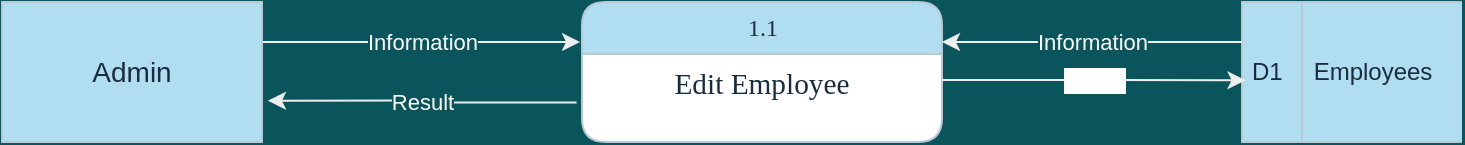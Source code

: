 <mxfile version="14.6.13" type="device"><diagram id="hPmhkPrX2oZp4jwRZmj6" name="Page-1"><mxGraphModel dx="709" dy="706" grid="1" gridSize="10" guides="1" tooltips="1" connect="1" arrows="1" fold="1" page="1" pageScale="1" pageWidth="850" pageHeight="1100" background="#09555B" math="0" shadow="0"><root><mxCell id="0"/><mxCell id="1" parent="0"/><mxCell id="6IGM082bD7x2zOWScded-11" value="Information" style="edgeStyle=orthogonalEdgeStyle;curved=0;rounded=1;sketch=0;orthogonalLoop=1;jettySize=auto;html=1;fontColor=#FFFFFF;strokeColor=#EEEEEE;labelBackgroundColor=#09555B;" edge="1" parent="1" source="6IGM082bD7x2zOWScded-12"><mxGeometry relative="1" as="geometry"><mxPoint x="379" y="230" as="targetPoint"/><Array as="points"><mxPoint x="260" y="230"/><mxPoint x="260" y="230"/></Array></mxGeometry></mxCell><mxCell id="6IGM082bD7x2zOWScded-12" value="&lt;font style=&quot;font-size: 14px&quot;&gt;Admin&lt;/font&gt;" style="rounded=0;whiteSpace=wrap;html=1;fillColor=#B1DDF0;strokeColor=#BAC8D3;fontColor=#182E3E;" vertex="1" parent="1"><mxGeometry x="90" y="210" width="130" height="70" as="geometry"/></mxCell><mxCell id="6IGM082bD7x2zOWScded-13" value="Result" style="edgeStyle=orthogonalEdgeStyle;curved=0;rounded=1;sketch=0;orthogonalLoop=1;jettySize=auto;html=1;entryX=1.023;entryY=0.705;entryDx=0;entryDy=0;entryPerimeter=0;fontColor=#FFFFFF;strokeColor=#EEEEEE;exitX=-0.015;exitY=0.934;exitDx=0;exitDy=0;exitPerimeter=0;labelBackgroundColor=#09555B;" edge="1" parent="1" source="6IGM082bD7x2zOWScded-15" target="6IGM082bD7x2zOWScded-12"><mxGeometry relative="1" as="geometry"/></mxCell><mxCell id="6IGM082bD7x2zOWScded-14" value="1.1" style="swimlane;html=1;fontStyle=0;childLayout=stackLayout;horizontal=1;startSize=26;fillColor=#B1DDF0;horizontalStack=0;resizeParent=1;resizeLast=0;collapsible=1;marginBottom=0;swimlaneFillColor=#ffffff;align=center;rounded=1;shadow=0;comic=0;labelBackgroundColor=none;strokeWidth=1;fontFamily=Verdana;fontSize=12;strokeColor=#BAC8D3;fontColor=#182E3E;" vertex="1" parent="1"><mxGeometry x="380" y="210" width="180" height="70" as="geometry"><mxRectangle x="380" y="210" width="50" height="26" as="alternateBounds"/></mxGeometry></mxCell><mxCell id="6IGM082bD7x2zOWScded-15" value="&lt;span id=&quot;docs-internal-guid-54e838d1-7fff-f729-35b7-6f94d2176117&quot;&gt;&lt;span style=&quot;font-size: 11pt ; font-family: &amp;#34;times new roman&amp;#34; ; background-color: transparent ; vertical-align: baseline&quot;&gt;Edit Employee&lt;/span&gt;&lt;/span&gt;" style="text;html=1;strokeColor=none;fillColor=none;spacingLeft=4;spacingRight=4;whiteSpace=wrap;overflow=hidden;rotatable=0;points=[[0,0.5],[1,0.5]];portConstraint=eastwest;fontColor=#182E3E;align=center;" vertex="1" parent="6IGM082bD7x2zOWScded-14"><mxGeometry y="26" width="180" height="26" as="geometry"/></mxCell><mxCell id="6IGM082bD7x2zOWScded-19" value="D1" style="html=1;dashed=0;whitespace=wrap;shape=mxgraph.dfd.dataStoreID;align=left;spacingLeft=3;points=[[0,0],[0.5,0],[1,0],[0,0.5],[1,0.5],[0,1],[0.5,1],[1,1]];fillColor=#B1DDF0;strokeColor=#BAC8D3;fontColor=#182E3E;" vertex="1" parent="1"><mxGeometry x="710" y="210" width="110" height="70" as="geometry"/></mxCell><mxCell id="6IGM082bD7x2zOWScded-20" value="Employees" style="text;html=1;align=center;verticalAlign=middle;resizable=0;points=[];autosize=1;strokeColor=none;fontColor=#182E3E;" vertex="1" parent="1"><mxGeometry x="740" y="235" width="70" height="20" as="geometry"/></mxCell><mxCell id="6IGM082bD7x2zOWScded-22" value="Information" style="edgeStyle=orthogonalEdgeStyle;curved=0;rounded=1;sketch=0;orthogonalLoop=1;jettySize=auto;html=1;fontColor=#FFFFFF;strokeColor=#EEEEEE;labelBackgroundColor=#09555B;" edge="1" parent="1" source="6IGM082bD7x2zOWScded-19"><mxGeometry relative="1" as="geometry"><mxPoint x="560" y="230" as="targetPoint"/><mxPoint x="710" y="245" as="sourcePoint"/><Array as="points"><mxPoint x="560" y="230"/></Array></mxGeometry></mxCell><mxCell id="6IGM082bD7x2zOWScded-24" value="Result" style="edgeStyle=orthogonalEdgeStyle;curved=0;rounded=1;sketch=0;orthogonalLoop=1;jettySize=auto;html=1;entryX=0.016;entryY=0.559;entryDx=0;entryDy=0;entryPerimeter=0;fontColor=#FFFFFF;strokeColor=#EEEEEE;" edge="1" parent="1" source="6IGM082bD7x2zOWScded-15" target="6IGM082bD7x2zOWScded-19"><mxGeometry relative="1" as="geometry"/></mxCell></root></mxGraphModel></diagram></mxfile>